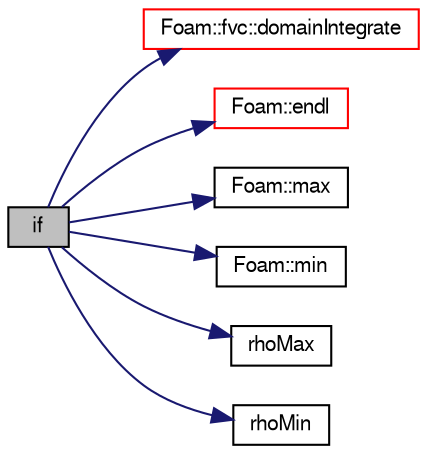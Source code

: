 digraph "if"
{
  bgcolor="transparent";
  edge [fontname="FreeSans",fontsize="10",labelfontname="FreeSans",labelfontsize="10"];
  node [fontname="FreeSans",fontsize="10",shape=record];
  rankdir="LR";
  Node336 [label="if",height=0.2,width=0.4,color="black", fillcolor="grey75", style="filled", fontcolor="black"];
  Node336 -> Node337 [color="midnightblue",fontsize="10",style="solid",fontname="FreeSans"];
  Node337 [label="Foam::fvc::domainIntegrate",height=0.2,width=0.4,color="red",URL="$a21134.html#a97e6958677a3a619ece7528613725d84"];
  Node336 -> Node344 [color="midnightblue",fontsize="10",style="solid",fontname="FreeSans"];
  Node344 [label="Foam::endl",height=0.2,width=0.4,color="red",URL="$a21124.html#a2db8fe02a0d3909e9351bb4275b23ce4",tooltip="Add newline and flush stream. "];
  Node336 -> Node346 [color="midnightblue",fontsize="10",style="solid",fontname="FreeSans"];
  Node346 [label="Foam::max",height=0.2,width=0.4,color="black",URL="$a21124.html#ac993e906cf2774ae77e666bc24e81733"];
  Node336 -> Node347 [color="midnightblue",fontsize="10",style="solid",fontname="FreeSans"];
  Node347 [label="Foam::min",height=0.2,width=0.4,color="black",URL="$a21124.html#a253e112ad2d56d96230ff39ea7f442dc"];
  Node336 -> Node348 [color="midnightblue",fontsize="10",style="solid",fontname="FreeSans"];
  Node348 [label="rhoMax",height=0.2,width=0.4,color="black",URL="$a38498.html#ad36720153886fe2fa0cfac2fd8320865"];
  Node336 -> Node349 [color="midnightblue",fontsize="10",style="solid",fontname="FreeSans"];
  Node349 [label="rhoMin",height=0.2,width=0.4,color="black",URL="$a38498.html#af68343b4498a3351054647ab1f2650a4"];
}
